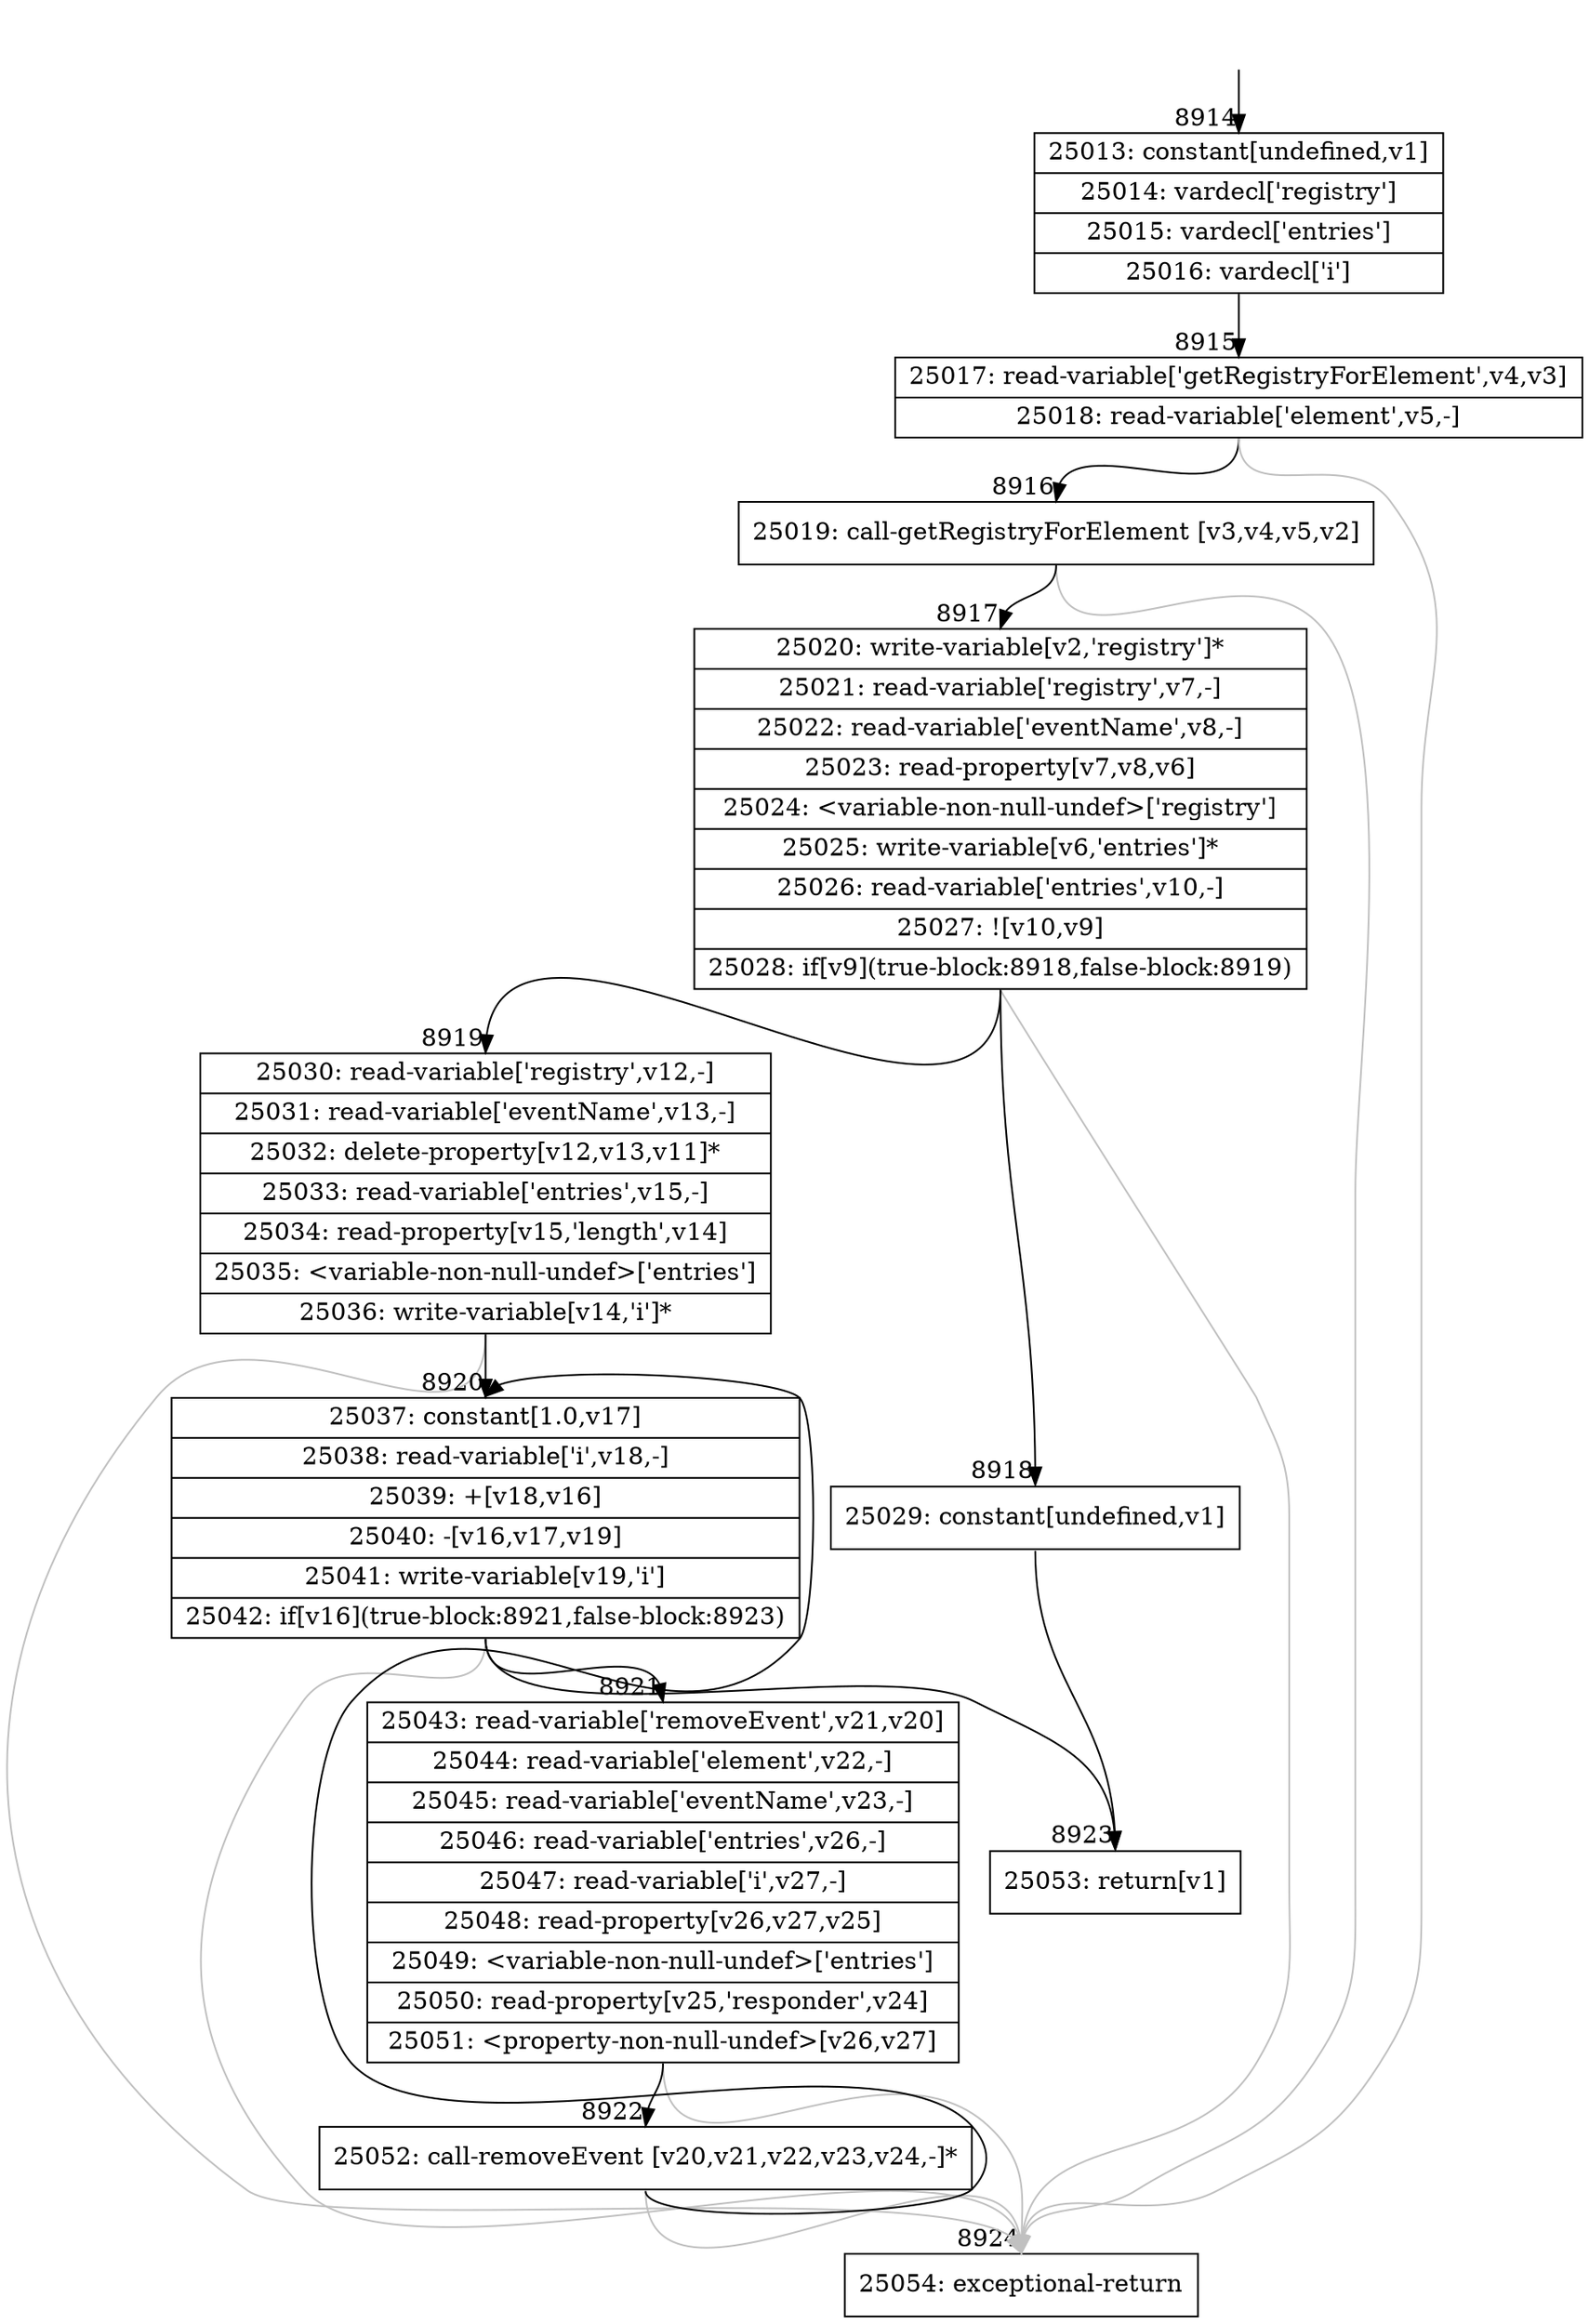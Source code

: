 digraph {
rankdir="TD"
BB_entry676[shape=none,label=""];
BB_entry676 -> BB8914 [tailport=s, headport=n, headlabel="    8914"]
BB8914 [shape=record label="{25013: constant[undefined,v1]|25014: vardecl['registry']|25015: vardecl['entries']|25016: vardecl['i']}" ] 
BB8914 -> BB8915 [tailport=s, headport=n, headlabel="      8915"]
BB8915 [shape=record label="{25017: read-variable['getRegistryForElement',v4,v3]|25018: read-variable['element',v5,-]}" ] 
BB8915 -> BB8916 [tailport=s, headport=n, headlabel="      8916"]
BB8915 -> BB8924 [tailport=s, headport=n, color=gray, headlabel="      8924"]
BB8916 [shape=record label="{25019: call-getRegistryForElement [v3,v4,v5,v2]}" ] 
BB8916 -> BB8917 [tailport=s, headport=n, headlabel="      8917"]
BB8916 -> BB8924 [tailport=s, headport=n, color=gray]
BB8917 [shape=record label="{25020: write-variable[v2,'registry']*|25021: read-variable['registry',v7,-]|25022: read-variable['eventName',v8,-]|25023: read-property[v7,v8,v6]|25024: \<variable-non-null-undef\>['registry']|25025: write-variable[v6,'entries']*|25026: read-variable['entries',v10,-]|25027: ![v10,v9]|25028: if[v9](true-block:8918,false-block:8919)}" ] 
BB8917 -> BB8918 [tailport=s, headport=n, headlabel="      8918"]
BB8917 -> BB8919 [tailport=s, headport=n, headlabel="      8919"]
BB8917 -> BB8924 [tailport=s, headport=n, color=gray]
BB8918 [shape=record label="{25029: constant[undefined,v1]}" ] 
BB8918 -> BB8923 [tailport=s, headport=n, headlabel="      8923"]
BB8919 [shape=record label="{25030: read-variable['registry',v12,-]|25031: read-variable['eventName',v13,-]|25032: delete-property[v12,v13,v11]*|25033: read-variable['entries',v15,-]|25034: read-property[v15,'length',v14]|25035: \<variable-non-null-undef\>['entries']|25036: write-variable[v14,'i']*}" ] 
BB8919 -> BB8920 [tailport=s, headport=n, headlabel="      8920"]
BB8919 -> BB8924 [tailport=s, headport=n, color=gray]
BB8920 [shape=record label="{25037: constant[1.0,v17]|25038: read-variable['i',v18,-]|25039: +[v18,v16]|25040: -[v16,v17,v19]|25041: write-variable[v19,'i']|25042: if[v16](true-block:8921,false-block:8923)}" ] 
BB8920 -> BB8921 [tailport=s, headport=n, headlabel="      8921"]
BB8920 -> BB8923 [tailport=s, headport=n]
BB8920 -> BB8924 [tailport=s, headport=n, color=gray]
BB8921 [shape=record label="{25043: read-variable['removeEvent',v21,v20]|25044: read-variable['element',v22,-]|25045: read-variable['eventName',v23,-]|25046: read-variable['entries',v26,-]|25047: read-variable['i',v27,-]|25048: read-property[v26,v27,v25]|25049: \<variable-non-null-undef\>['entries']|25050: read-property[v25,'responder',v24]|25051: \<property-non-null-undef\>[v26,v27]}" ] 
BB8921 -> BB8922 [tailport=s, headport=n, headlabel="      8922"]
BB8921 -> BB8924 [tailport=s, headport=n, color=gray]
BB8922 [shape=record label="{25052: call-removeEvent [v20,v21,v22,v23,v24,-]*}" ] 
BB8922 -> BB8920 [tailport=s, headport=n]
BB8922 -> BB8924 [tailport=s, headport=n, color=gray]
BB8923 [shape=record label="{25053: return[v1]}" ] 
BB8924 [shape=record label="{25054: exceptional-return}" ] 
//#$~ 7030
}
